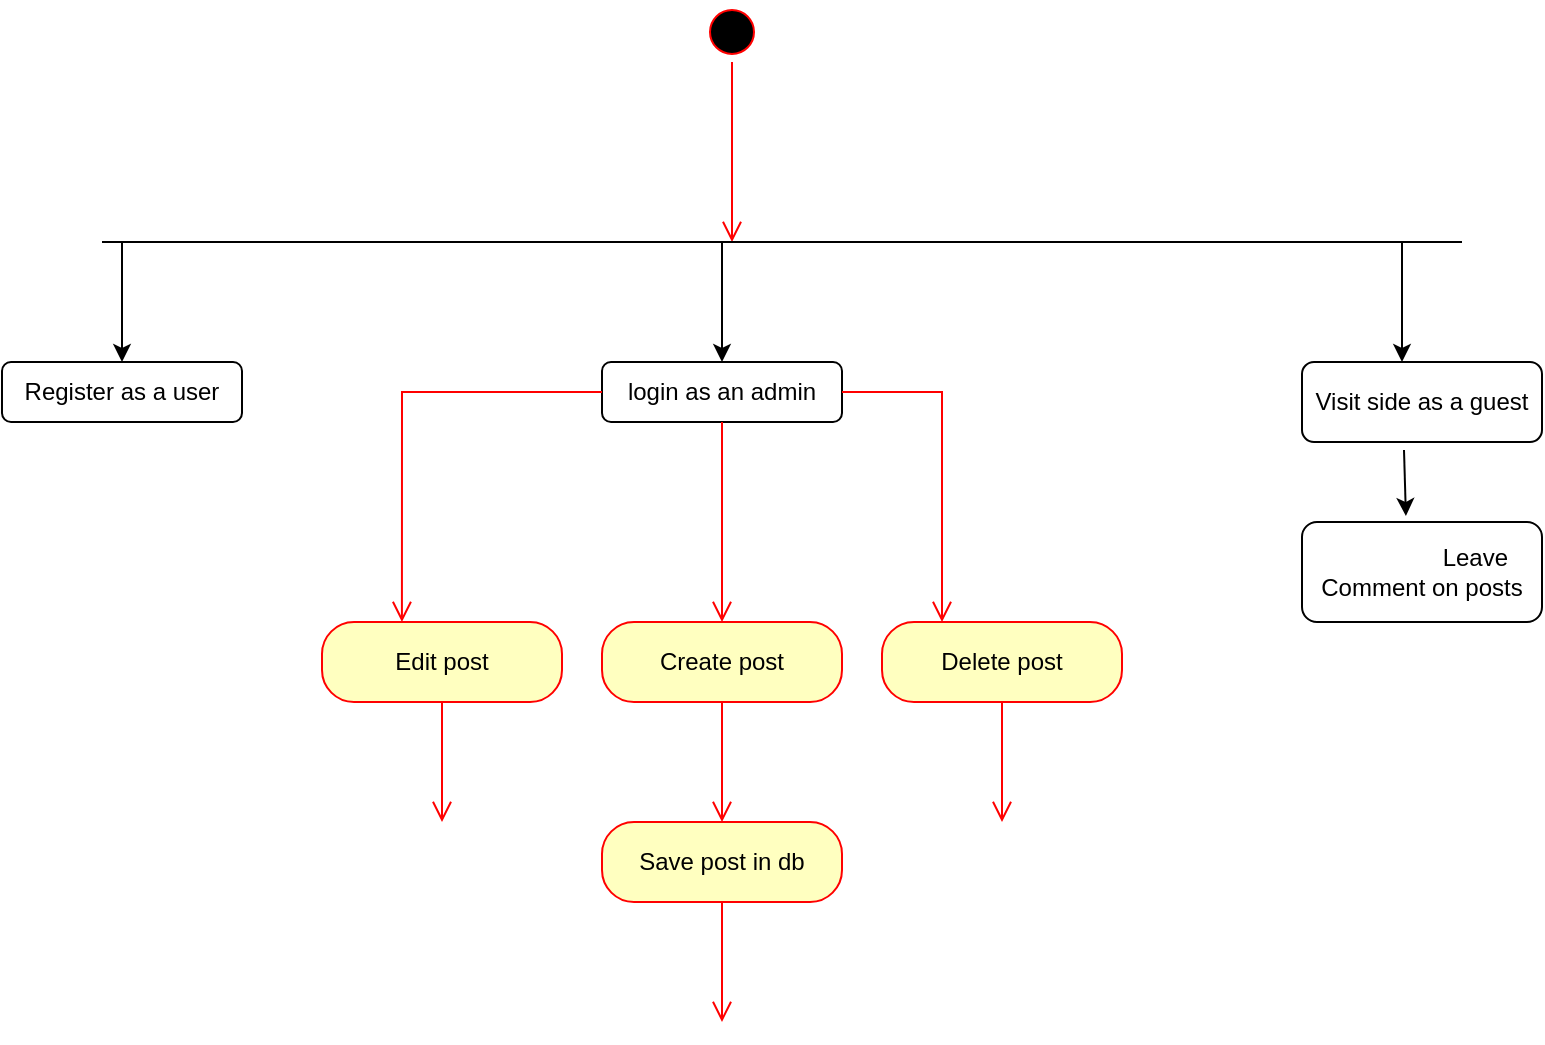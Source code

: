 <mxfile version="20.8.16" type="device"><diagram name="Page-1" id="l9ef5pItFs2LEe2wTWg8"><mxGraphModel dx="864" dy="516" grid="1" gridSize="10" guides="1" tooltips="1" connect="1" arrows="1" fold="1" page="1" pageScale="1" pageWidth="850" pageHeight="1100" math="0" shadow="0"><root><mxCell id="0"/><mxCell id="1" parent="0"/><mxCell id="UzvhQ2FbN35f-4M_ahQO-1" value="" style="ellipse;html=1;shape=startState;fillColor=#000000;strokeColor=#ff0000;" parent="1" vertex="1"><mxGeometry x="380" y="60" width="30" height="30" as="geometry"/></mxCell><mxCell id="UzvhQ2FbN35f-4M_ahQO-2" value="" style="edgeStyle=orthogonalEdgeStyle;html=1;verticalAlign=bottom;endArrow=open;endSize=8;strokeColor=#ff0000;rounded=0;" parent="1" source="UzvhQ2FbN35f-4M_ahQO-1" edge="1"><mxGeometry relative="1" as="geometry"><mxPoint x="395" y="180" as="targetPoint"/></mxGeometry></mxCell><mxCell id="UzvhQ2FbN35f-4M_ahQO-3" value="" style="endArrow=none;html=1;rounded=0;" parent="1" edge="1"><mxGeometry width="50" height="50" relative="1" as="geometry"><mxPoint x="80" y="180" as="sourcePoint"/><mxPoint x="760" y="180" as="targetPoint"/></mxGeometry></mxCell><mxCell id="UzvhQ2FbN35f-4M_ahQO-4" value="" style="endArrow=classic;html=1;rounded=0;" parent="1" edge="1"><mxGeometry width="50" height="50" relative="1" as="geometry"><mxPoint x="90" y="180" as="sourcePoint"/><mxPoint x="90" y="240" as="targetPoint"/></mxGeometry></mxCell><mxCell id="UzvhQ2FbN35f-4M_ahQO-5" value="" style="endArrow=classic;html=1;rounded=0;" parent="1" edge="1"><mxGeometry width="50" height="50" relative="1" as="geometry"><mxPoint x="390" y="180" as="sourcePoint"/><mxPoint x="390" y="240" as="targetPoint"/></mxGeometry></mxCell><mxCell id="UzvhQ2FbN35f-4M_ahQO-6" value="" style="endArrow=classic;html=1;rounded=0;" parent="1" edge="1"><mxGeometry width="50" height="50" relative="1" as="geometry"><mxPoint x="730" y="180" as="sourcePoint"/><mxPoint x="730" y="240" as="targetPoint"/></mxGeometry></mxCell><mxCell id="UzvhQ2FbN35f-4M_ahQO-7" value="Register as a user" style="rounded=1;whiteSpace=wrap;html=1;" parent="1" vertex="1"><mxGeometry x="30" y="240" width="120" height="30" as="geometry"/></mxCell><mxCell id="UzvhQ2FbN35f-4M_ahQO-9" value="login as an admin" style="rounded=1;whiteSpace=wrap;html=1;" parent="1" vertex="1"><mxGeometry x="330" y="240" width="120" height="30" as="geometry"/></mxCell><mxCell id="UzvhQ2FbN35f-4M_ahQO-11" value="Visit side as a guest" style="rounded=1;whiteSpace=wrap;html=1;" parent="1" vertex="1"><mxGeometry x="680" y="240" width="120" height="40" as="geometry"/></mxCell><mxCell id="UzvhQ2FbN35f-4M_ahQO-12" value="&lt;span style=&quot;white-space: pre;&quot;&gt;&#9;&lt;/span&gt;&lt;span style=&quot;white-space: pre;&quot;&gt;&#9;&lt;/span&gt;Leave Comment on posts" style="rounded=1;whiteSpace=wrap;html=1;" parent="1" vertex="1"><mxGeometry x="680" y="320" width="120" height="50" as="geometry"/></mxCell><mxCell id="UzvhQ2FbN35f-4M_ahQO-13" value="" style="endArrow=classic;html=1;rounded=0;exitX=0.425;exitY=1.1;exitDx=0;exitDy=0;exitPerimeter=0;entryX=0.433;entryY=-0.06;entryDx=0;entryDy=0;entryPerimeter=0;" parent="1" source="UzvhQ2FbN35f-4M_ahQO-11" target="UzvhQ2FbN35f-4M_ahQO-12" edge="1"><mxGeometry width="50" height="50" relative="1" as="geometry"><mxPoint x="640" y="360" as="sourcePoint"/><mxPoint x="690" y="310" as="targetPoint"/></mxGeometry></mxCell><mxCell id="gxUjYxkX7-poomfOUgNP-1" value="Create post" style="rounded=1;whiteSpace=wrap;html=1;arcSize=40;fontColor=#000000;fillColor=#ffffc0;strokeColor=#ff0000;" vertex="1" parent="1"><mxGeometry x="330" y="370" width="120" height="40" as="geometry"/></mxCell><mxCell id="gxUjYxkX7-poomfOUgNP-2" value="" style="edgeStyle=orthogonalEdgeStyle;html=1;verticalAlign=bottom;endArrow=open;endSize=8;strokeColor=#ff0000;rounded=0;" edge="1" source="gxUjYxkX7-poomfOUgNP-1" parent="1"><mxGeometry relative="1" as="geometry"><mxPoint x="390" y="470" as="targetPoint"/></mxGeometry></mxCell><mxCell id="gxUjYxkX7-poomfOUgNP-3" value="" style="edgeStyle=orthogonalEdgeStyle;html=1;verticalAlign=bottom;endArrow=open;endSize=8;strokeColor=#ff0000;rounded=0;entryX=0.5;entryY=0;entryDx=0;entryDy=0;exitX=0.5;exitY=1;exitDx=0;exitDy=0;" edge="1" parent="1" source="UzvhQ2FbN35f-4M_ahQO-9" target="gxUjYxkX7-poomfOUgNP-1"><mxGeometry relative="1" as="geometry"><mxPoint x="389.5" y="340" as="targetPoint"/><mxPoint x="389.5" y="280" as="sourcePoint"/></mxGeometry></mxCell><mxCell id="gxUjYxkX7-poomfOUgNP-4" value="Delete post" style="rounded=1;whiteSpace=wrap;html=1;arcSize=40;fontColor=#000000;fillColor=#ffffc0;strokeColor=#ff0000;" vertex="1" parent="1"><mxGeometry x="470" y="370" width="120" height="40" as="geometry"/></mxCell><mxCell id="gxUjYxkX7-poomfOUgNP-5" value="" style="edgeStyle=orthogonalEdgeStyle;html=1;verticalAlign=bottom;endArrow=open;endSize=8;strokeColor=#ff0000;rounded=0;" edge="1" source="gxUjYxkX7-poomfOUgNP-4" parent="1"><mxGeometry relative="1" as="geometry"><mxPoint x="530" y="470" as="targetPoint"/></mxGeometry></mxCell><mxCell id="gxUjYxkX7-poomfOUgNP-6" value="Edit post" style="rounded=1;whiteSpace=wrap;html=1;arcSize=40;fontColor=#000000;fillColor=#ffffc0;strokeColor=#ff0000;" vertex="1" parent="1"><mxGeometry x="190" y="370" width="120" height="40" as="geometry"/></mxCell><mxCell id="gxUjYxkX7-poomfOUgNP-7" value="" style="edgeStyle=orthogonalEdgeStyle;html=1;verticalAlign=bottom;endArrow=open;endSize=8;strokeColor=#ff0000;rounded=0;" edge="1" source="gxUjYxkX7-poomfOUgNP-6" parent="1"><mxGeometry relative="1" as="geometry"><mxPoint x="250" y="470" as="targetPoint"/></mxGeometry></mxCell><mxCell id="gxUjYxkX7-poomfOUgNP-8" value="" style="edgeStyle=orthogonalEdgeStyle;html=1;verticalAlign=bottom;endArrow=open;endSize=8;strokeColor=#ff0000;rounded=0;entryX=0.25;entryY=0;entryDx=0;entryDy=0;" edge="1" parent="1" source="UzvhQ2FbN35f-4M_ahQO-9" target="gxUjYxkX7-poomfOUgNP-4"><mxGeometry relative="1" as="geometry"><mxPoint x="480" y="360" as="targetPoint"/><mxPoint x="480" y="300" as="sourcePoint"/></mxGeometry></mxCell><mxCell id="gxUjYxkX7-poomfOUgNP-9" value="" style="edgeStyle=orthogonalEdgeStyle;html=1;verticalAlign=bottom;endArrow=open;endSize=8;strokeColor=#ff0000;rounded=0;entryX=0.333;entryY=0;entryDx=0;entryDy=0;entryPerimeter=0;" edge="1" parent="1" source="UzvhQ2FbN35f-4M_ahQO-9" target="gxUjYxkX7-poomfOUgNP-6"><mxGeometry relative="1" as="geometry"><mxPoint x="230" y="360" as="targetPoint"/><mxPoint x="230" y="300" as="sourcePoint"/></mxGeometry></mxCell><mxCell id="gxUjYxkX7-poomfOUgNP-10" value="Save post in db" style="rounded=1;whiteSpace=wrap;html=1;arcSize=40;fontColor=#000000;fillColor=#ffffc0;strokeColor=#ff0000;" vertex="1" parent="1"><mxGeometry x="330" y="470" width="120" height="40" as="geometry"/></mxCell><mxCell id="gxUjYxkX7-poomfOUgNP-11" value="" style="edgeStyle=orthogonalEdgeStyle;html=1;verticalAlign=bottom;endArrow=open;endSize=8;strokeColor=#ff0000;rounded=0;" edge="1" source="gxUjYxkX7-poomfOUgNP-10" parent="1"><mxGeometry relative="1" as="geometry"><mxPoint x="390" y="570" as="targetPoint"/></mxGeometry></mxCell></root></mxGraphModel></diagram></mxfile>